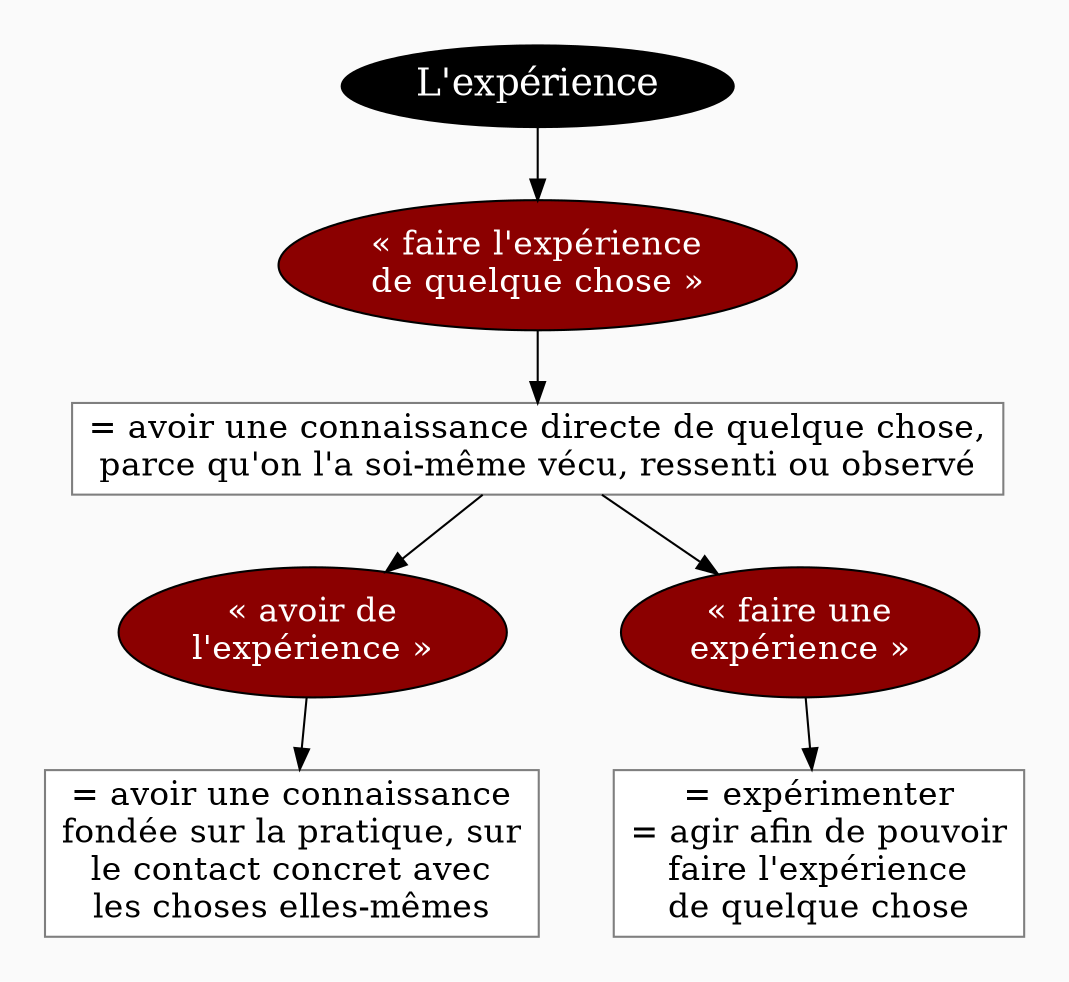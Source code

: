 digraph G {
// Template : diagram
// Usage : cours sur l'épistémologie

//ratio=1
//rankdir=LR
splines=true
//splines=curved
bgcolor=grey98
pad=0.3
style=filled
edge[minlen=4]
ranksep=0.11
nodesep=0.5 // valeur à changer ?


// NIVEAU 1
node[style=filled; fillcolor=12 ; fontcolor=white ; fontsize=18]
// a1[label=""]
a1[label="L'expérience"]


// NIVEAU 2
node[style=filled;fillcolor=red4;fontcolor=white; fontsize=16]
// b1[label=""]
a1->b2
b1[label="« avoir de
l'expérience »"]    
b2[label="« faire l'expérience
de quelque chose »"]
b3[label="« faire une
expérience »"]


// NIVEAU 3 (sans intermédiaire)
node [shape=box; style=filled;fillcolor=white;fontcolor=black;color=grey50]
// c1[label=""]
c2->b1
c2->b3
b1->c1
c1[label="= avoir une connaissance
fondée sur la pratique, sur
le contact concret avec
les choses elles-mêmes"]

b2->c2
c2[label="= avoir une connaissance directe de quelque chose,
parce qu'on l'a soi-même vécu, ressenti ou observé"]

b3->c3
c3[label="= expérimenter
= agir afin de pouvoir
faire l'expérience
de quelque chose"]

// INTERMEDIAIRE AVANT NIVEAU 3
node[style=filled;fillcolor=grey78;shape=oval]
// [arrowhead=none]
// bc1[label=""]

// NIVEAU 3 (avec intermédiaire)
node[style="filled";fillcolor=white;shape=box;color=grey50]
// c1[label=""]



// NIVEAU 4
node[style="filled, rounded";fillcolor=white;shape=box;color=grey50]
// d1[label=""]

// ETIQUETTES EN ROUGE
node[shape=plaintext;fontcolor=firebrick3;fillcolor=grey98]
// e1[label=< <B>= Titre</B><BR /><BR />Contenu<BR /> >]
// e1[label=""]
// ->e1[minlen=1;style=invis]


// Remarques
node[color=blue;shape=box;style=filled;margin=0.07;fontcolor=black;fontsize=13]
edge[color=blue;arrowhead="none";xlabel="";style=dashed]
// r1[label=""]
// {rank=same;->r1}
// {rank=same;r1->[dir=back]}

}

